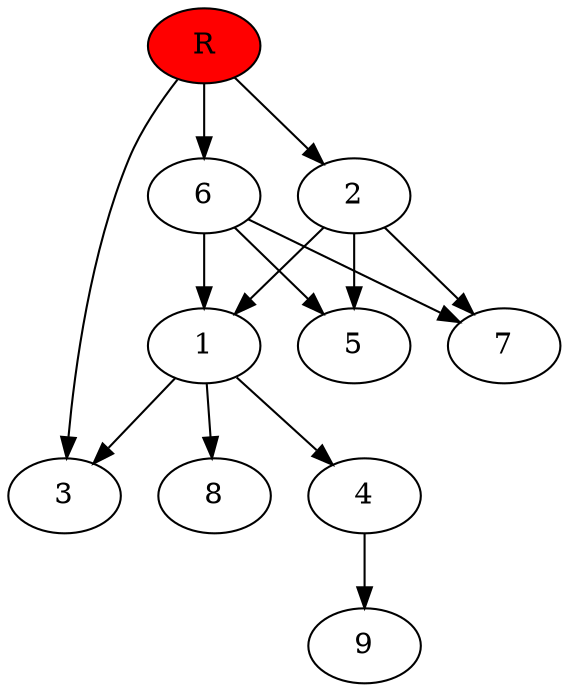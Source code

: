 digraph prb46795 {
	1
	2
	3
	4
	5
	6
	7
	8
	R [fillcolor="#ff0000" style=filled]
	1 -> 3
	1 -> 4
	1 -> 8
	2 -> 1
	2 -> 5
	2 -> 7
	4 -> 9
	6 -> 1
	6 -> 5
	6 -> 7
	R -> 2
	R -> 3
	R -> 6
}
